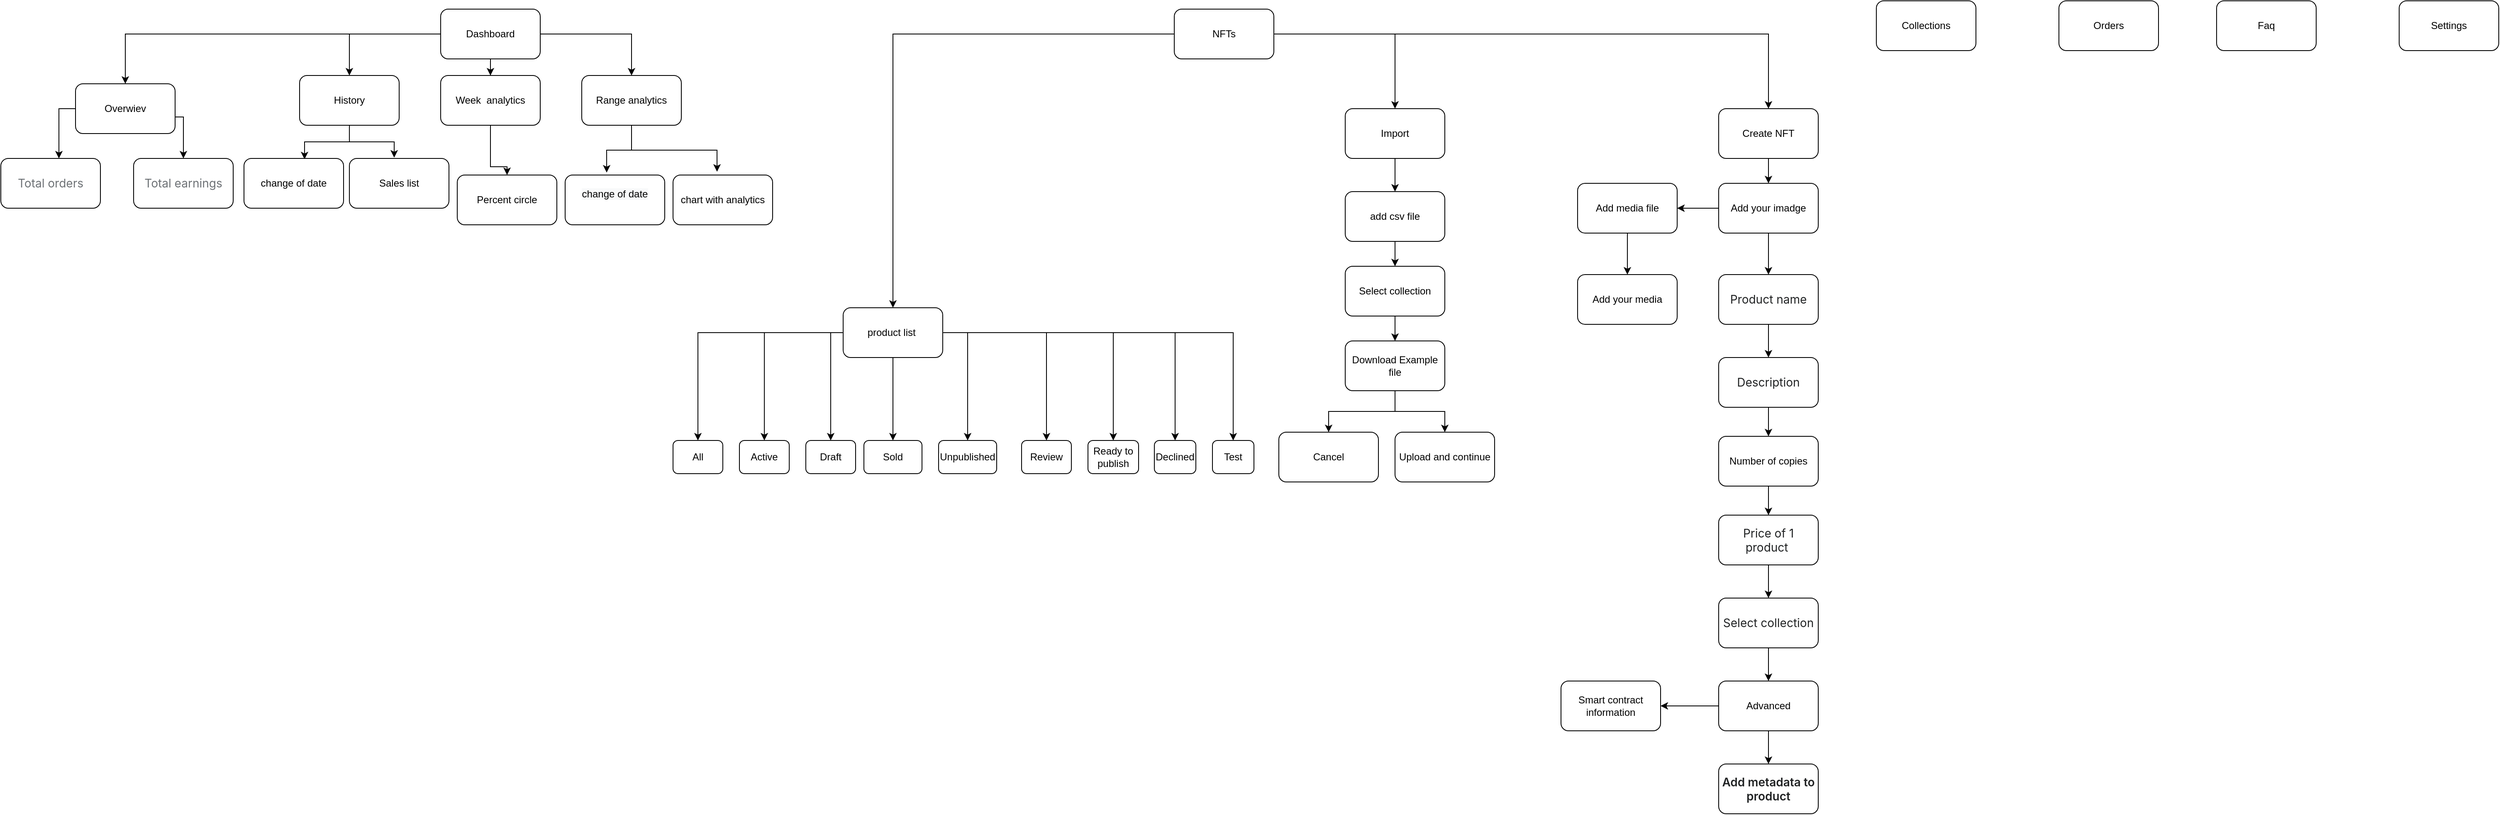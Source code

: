 <mxfile version="20.0.1" type="github">
  <diagram id="7ltqx9PY1bHP_miqw6pg" name="Page-1">
    <mxGraphModel dx="3076" dy="762" grid="1" gridSize="10" guides="1" tooltips="1" connect="1" arrows="1" fold="1" page="1" pageScale="1" pageWidth="827" pageHeight="1169" math="0" shadow="0">
      <root>
        <mxCell id="0" />
        <mxCell id="1" parent="0" />
        <mxCell id="DcGB6tvpKolKgh3uQCdb-18" value="" style="edgeStyle=orthogonalEdgeStyle;rounded=0;orthogonalLoop=1;jettySize=auto;html=1;fontSize=43;" edge="1" parent="1" source="DcGB6tvpKolKgh3uQCdb-1" target="DcGB6tvpKolKgh3uQCdb-17">
          <mxGeometry relative="1" as="geometry" />
        </mxCell>
        <mxCell id="DcGB6tvpKolKgh3uQCdb-20" value="" style="edgeStyle=orthogonalEdgeStyle;rounded=0;orthogonalLoop=1;jettySize=auto;html=1;fontSize=43;" edge="1" parent="1" source="DcGB6tvpKolKgh3uQCdb-1" target="DcGB6tvpKolKgh3uQCdb-19">
          <mxGeometry relative="1" as="geometry" />
        </mxCell>
        <mxCell id="DcGB6tvpKolKgh3uQCdb-22" value="" style="edgeStyle=orthogonalEdgeStyle;rounded=0;orthogonalLoop=1;jettySize=auto;html=1;fontSize=43;" edge="1" parent="1" source="DcGB6tvpKolKgh3uQCdb-1" target="DcGB6tvpKolKgh3uQCdb-21">
          <mxGeometry relative="1" as="geometry" />
        </mxCell>
        <mxCell id="DcGB6tvpKolKgh3uQCdb-24" value="" style="edgeStyle=orthogonalEdgeStyle;rounded=0;orthogonalLoop=1;jettySize=auto;html=1;fontSize=43;" edge="1" parent="1" source="DcGB6tvpKolKgh3uQCdb-1" target="DcGB6tvpKolKgh3uQCdb-23">
          <mxGeometry relative="1" as="geometry" />
        </mxCell>
        <mxCell id="DcGB6tvpKolKgh3uQCdb-1" value="Dashboard" style="rounded=1;whiteSpace=wrap;html=1;" vertex="1" parent="1">
          <mxGeometry x="-590" y="40" width="120" height="60" as="geometry" />
        </mxCell>
        <mxCell id="DcGB6tvpKolKgh3uQCdb-40" value="" style="edgeStyle=orthogonalEdgeStyle;rounded=0;orthogonalLoop=1;jettySize=auto;html=1;fontSize=43;" edge="1" parent="1" source="DcGB6tvpKolKgh3uQCdb-2" target="DcGB6tvpKolKgh3uQCdb-39">
          <mxGeometry relative="1" as="geometry" />
        </mxCell>
        <mxCell id="DcGB6tvpKolKgh3uQCdb-42" value="" style="edgeStyle=orthogonalEdgeStyle;rounded=0;orthogonalLoop=1;jettySize=auto;html=1;fontSize=43;" edge="1" parent="1" source="DcGB6tvpKolKgh3uQCdb-2" target="DcGB6tvpKolKgh3uQCdb-41">
          <mxGeometry relative="1" as="geometry" />
        </mxCell>
        <mxCell id="DcGB6tvpKolKgh3uQCdb-44" value="" style="edgeStyle=orthogonalEdgeStyle;rounded=0;orthogonalLoop=1;jettySize=auto;html=1;fontSize=43;" edge="1" parent="1" source="DcGB6tvpKolKgh3uQCdb-2" target="DcGB6tvpKolKgh3uQCdb-43">
          <mxGeometry relative="1" as="geometry" />
        </mxCell>
        <mxCell id="DcGB6tvpKolKgh3uQCdb-2" value="NFTs" style="whiteSpace=wrap;html=1;rounded=1;" vertex="1" parent="1">
          <mxGeometry x="294" y="40" width="120" height="60" as="geometry" />
        </mxCell>
        <mxCell id="DcGB6tvpKolKgh3uQCdb-4" value="Collections" style="whiteSpace=wrap;html=1;rounded=1;" vertex="1" parent="1">
          <mxGeometry x="1140" y="30" width="120" height="60" as="geometry" />
        </mxCell>
        <mxCell id="DcGB6tvpKolKgh3uQCdb-6" value="Orders" style="whiteSpace=wrap;html=1;rounded=1;" vertex="1" parent="1">
          <mxGeometry x="1360" y="30" width="120" height="60" as="geometry" />
        </mxCell>
        <mxCell id="DcGB6tvpKolKgh3uQCdb-8" value="Faq" style="whiteSpace=wrap;html=1;rounded=1;" vertex="1" parent="1">
          <mxGeometry x="1550" y="30" width="120" height="60" as="geometry" />
        </mxCell>
        <mxCell id="DcGB6tvpKolKgh3uQCdb-10" value="Settings" style="whiteSpace=wrap;html=1;rounded=1;" vertex="1" parent="1">
          <mxGeometry x="1770" y="30" width="120" height="60" as="geometry" />
        </mxCell>
        <mxCell id="DcGB6tvpKolKgh3uQCdb-26" value="" style="edgeStyle=orthogonalEdgeStyle;rounded=0;orthogonalLoop=1;jettySize=auto;html=1;fontSize=43;" edge="1" parent="1" source="DcGB6tvpKolKgh3uQCdb-17">
          <mxGeometry relative="1" as="geometry">
            <mxPoint x="-1050" y="220" as="targetPoint" />
          </mxGeometry>
        </mxCell>
        <mxCell id="DcGB6tvpKolKgh3uQCdb-28" value="" style="edgeStyle=orthogonalEdgeStyle;rounded=0;orthogonalLoop=1;jettySize=auto;html=1;fontSize=43;exitX=1;exitY=0.5;exitDx=0;exitDy=0;" edge="1" parent="1" source="DcGB6tvpKolKgh3uQCdb-17" target="DcGB6tvpKolKgh3uQCdb-27">
          <mxGeometry relative="1" as="geometry">
            <mxPoint x="-900" y="160" as="sourcePoint" />
            <Array as="points">
              <mxPoint x="-910" y="170" />
              <mxPoint x="-900" y="170" />
            </Array>
          </mxGeometry>
        </mxCell>
        <mxCell id="DcGB6tvpKolKgh3uQCdb-17" value="Overwiev" style="whiteSpace=wrap;html=1;rounded=1;" vertex="1" parent="1">
          <mxGeometry x="-1030" y="130" width="120" height="60" as="geometry" />
        </mxCell>
        <mxCell id="DcGB6tvpKolKgh3uQCdb-30" value="" style="edgeStyle=orthogonalEdgeStyle;rounded=0;orthogonalLoop=1;jettySize=auto;html=1;fontSize=43;entryX=0.608;entryY=0.017;entryDx=0;entryDy=0;entryPerimeter=0;" edge="1" parent="1" source="DcGB6tvpKolKgh3uQCdb-19" target="DcGB6tvpKolKgh3uQCdb-29">
          <mxGeometry relative="1" as="geometry">
            <mxPoint x="-710" y="230" as="targetPoint" />
          </mxGeometry>
        </mxCell>
        <mxCell id="DcGB6tvpKolKgh3uQCdb-32" value="" style="edgeStyle=orthogonalEdgeStyle;rounded=0;orthogonalLoop=1;jettySize=auto;html=1;fontSize=43;entryX=0.45;entryY=-0.017;entryDx=0;entryDy=0;entryPerimeter=0;" edge="1" parent="1" source="DcGB6tvpKolKgh3uQCdb-19" target="DcGB6tvpKolKgh3uQCdb-31">
          <mxGeometry relative="1" as="geometry">
            <mxPoint x="-530" y="230" as="targetPoint" />
          </mxGeometry>
        </mxCell>
        <mxCell id="DcGB6tvpKolKgh3uQCdb-19" value="History" style="whiteSpace=wrap;html=1;rounded=1;" vertex="1" parent="1">
          <mxGeometry x="-760" y="120" width="120" height="60" as="geometry" />
        </mxCell>
        <mxCell id="DcGB6tvpKolKgh3uQCdb-34" value="" style="edgeStyle=orthogonalEdgeStyle;rounded=0;orthogonalLoop=1;jettySize=auto;html=1;fontSize=43;entryX=0.5;entryY=0;entryDx=0;entryDy=0;" edge="1" parent="1" source="DcGB6tvpKolKgh3uQCdb-21" target="DcGB6tvpKolKgh3uQCdb-33">
          <mxGeometry relative="1" as="geometry">
            <mxPoint x="-530" y="240" as="targetPoint" />
            <Array as="points">
              <mxPoint x="-530" y="230" />
              <mxPoint x="-510" y="230" />
            </Array>
          </mxGeometry>
        </mxCell>
        <mxCell id="DcGB6tvpKolKgh3uQCdb-21" value="Week&amp;nbsp; analytics" style="whiteSpace=wrap;html=1;rounded=1;" vertex="1" parent="1">
          <mxGeometry x="-590" y="120" width="120" height="60" as="geometry" />
        </mxCell>
        <mxCell id="DcGB6tvpKolKgh3uQCdb-36" value="" style="edgeStyle=orthogonalEdgeStyle;rounded=0;orthogonalLoop=1;jettySize=auto;html=1;fontSize=43;entryX=0.417;entryY=-0.05;entryDx=0;entryDy=0;entryPerimeter=0;" edge="1" parent="1" source="DcGB6tvpKolKgh3uQCdb-23" target="DcGB6tvpKolKgh3uQCdb-35">
          <mxGeometry relative="1" as="geometry">
            <mxPoint x="-410" y="220" as="targetPoint" />
          </mxGeometry>
        </mxCell>
        <mxCell id="DcGB6tvpKolKgh3uQCdb-38" value="" style="edgeStyle=orthogonalEdgeStyle;rounded=0;orthogonalLoop=1;jettySize=auto;html=1;fontSize=43;entryX=0.442;entryY=-0.067;entryDx=0;entryDy=0;entryPerimeter=0;" edge="1" parent="1" source="DcGB6tvpKolKgh3uQCdb-23" target="DcGB6tvpKolKgh3uQCdb-37">
          <mxGeometry relative="1" as="geometry">
            <mxPoint x="-280" y="220" as="targetPoint" />
          </mxGeometry>
        </mxCell>
        <mxCell id="DcGB6tvpKolKgh3uQCdb-23" value="Range analytics" style="whiteSpace=wrap;html=1;rounded=1;" vertex="1" parent="1">
          <mxGeometry x="-420" y="120" width="120" height="60" as="geometry" />
        </mxCell>
        <mxCell id="DcGB6tvpKolKgh3uQCdb-25" value="&lt;span style=&quot;color: rgb(109, 113, 117); font-family: -apple-system, BlinkMacSystemFont, &amp;quot;San Francisco&amp;quot;, &amp;quot;Segoe UI&amp;quot;, Roboto, &amp;quot;Helvetica Neue&amp;quot;, sans-serif; font-size: 14px; text-align: start; background-color: rgb(255, 255, 255);&quot;&gt;Total orders&lt;/span&gt;" style="whiteSpace=wrap;html=1;rounded=1;" vertex="1" parent="1">
          <mxGeometry x="-1120" y="220" width="120" height="60" as="geometry" />
        </mxCell>
        <mxCell id="DcGB6tvpKolKgh3uQCdb-27" value="&lt;span style=&quot;color: rgb(109, 113, 117); font-family: -apple-system, BlinkMacSystemFont, &amp;quot;San Francisco&amp;quot;, &amp;quot;Segoe UI&amp;quot;, Roboto, &amp;quot;Helvetica Neue&amp;quot;, sans-serif; font-size: 14px; text-align: start; background-color: rgb(255, 255, 255);&quot;&gt;Total earnings&lt;/span&gt;" style="whiteSpace=wrap;html=1;rounded=1;" vertex="1" parent="1">
          <mxGeometry x="-960" y="220" width="120" height="60" as="geometry" />
        </mxCell>
        <mxCell id="DcGB6tvpKolKgh3uQCdb-29" value="change of date" style="whiteSpace=wrap;html=1;rounded=1;" vertex="1" parent="1">
          <mxGeometry x="-827" y="220" width="120" height="60" as="geometry" />
        </mxCell>
        <mxCell id="DcGB6tvpKolKgh3uQCdb-31" value="Sales list" style="whiteSpace=wrap;html=1;rounded=1;" vertex="1" parent="1">
          <mxGeometry x="-700" y="220" width="120" height="60" as="geometry" />
        </mxCell>
        <mxCell id="DcGB6tvpKolKgh3uQCdb-33" value="Percent circle" style="whiteSpace=wrap;html=1;rounded=1;" vertex="1" parent="1">
          <mxGeometry x="-570" y="240" width="120" height="60" as="geometry" />
        </mxCell>
        <mxCell id="DcGB6tvpKolKgh3uQCdb-35" value="&#xa;&lt;span style=&quot;color: rgb(0, 0, 0); font-family: Helvetica; font-size: 12px; font-style: normal; font-variant-ligatures: normal; font-variant-caps: normal; font-weight: 400; letter-spacing: normal; orphans: 2; text-align: center; text-indent: 0px; text-transform: none; widows: 2; word-spacing: 0px; -webkit-text-stroke-width: 0px; background-color: rgb(248, 249, 250); text-decoration-thickness: initial; text-decoration-style: initial; text-decoration-color: initial; float: none; display: inline !important;&quot;&gt;change of date&lt;/span&gt;&#xa;&#xa;" style="whiteSpace=wrap;html=1;rounded=1;" vertex="1" parent="1">
          <mxGeometry x="-440" y="240" width="120" height="60" as="geometry" />
        </mxCell>
        <mxCell id="DcGB6tvpKolKgh3uQCdb-37" value="chart with analytics" style="whiteSpace=wrap;html=1;rounded=1;" vertex="1" parent="1">
          <mxGeometry x="-310" y="240" width="120" height="60" as="geometry" />
        </mxCell>
        <mxCell id="DcGB6tvpKolKgh3uQCdb-48" value="" style="edgeStyle=orthogonalEdgeStyle;rounded=0;orthogonalLoop=1;jettySize=auto;html=1;fontSize=43;" edge="1" parent="1" source="DcGB6tvpKolKgh3uQCdb-39" target="DcGB6tvpKolKgh3uQCdb-47">
          <mxGeometry relative="1" as="geometry" />
        </mxCell>
        <mxCell id="DcGB6tvpKolKgh3uQCdb-50" value="" style="edgeStyle=orthogonalEdgeStyle;rounded=0;orthogonalLoop=1;jettySize=auto;html=1;fontSize=43;" edge="1" parent="1" source="DcGB6tvpKolKgh3uQCdb-39" target="DcGB6tvpKolKgh3uQCdb-49">
          <mxGeometry relative="1" as="geometry">
            <Array as="points">
              <mxPoint x="-120" y="430" />
            </Array>
          </mxGeometry>
        </mxCell>
        <mxCell id="DcGB6tvpKolKgh3uQCdb-52" value="" style="edgeStyle=orthogonalEdgeStyle;rounded=0;orthogonalLoop=1;jettySize=auto;html=1;fontSize=43;" edge="1" parent="1" source="DcGB6tvpKolKgh3uQCdb-39" target="DcGB6tvpKolKgh3uQCdb-51">
          <mxGeometry relative="1" as="geometry">
            <Array as="points">
              <mxPoint x="-45" y="490" />
              <mxPoint x="-45" y="490" />
            </Array>
          </mxGeometry>
        </mxCell>
        <mxCell id="DcGB6tvpKolKgh3uQCdb-54" value="" style="edgeStyle=orthogonalEdgeStyle;rounded=0;orthogonalLoop=1;jettySize=auto;html=1;fontSize=43;" edge="1" parent="1" source="DcGB6tvpKolKgh3uQCdb-39" target="DcGB6tvpKolKgh3uQCdb-53">
          <mxGeometry relative="1" as="geometry">
            <Array as="points">
              <mxPoint x="45" y="430" />
            </Array>
          </mxGeometry>
        </mxCell>
        <mxCell id="DcGB6tvpKolKgh3uQCdb-56" value="" style="edgeStyle=orthogonalEdgeStyle;rounded=0;orthogonalLoop=1;jettySize=auto;html=1;fontSize=43;" edge="1" parent="1" source="DcGB6tvpKolKgh3uQCdb-39" target="DcGB6tvpKolKgh3uQCdb-55">
          <mxGeometry relative="1" as="geometry" />
        </mxCell>
        <mxCell id="DcGB6tvpKolKgh3uQCdb-62" value="" style="edgeStyle=orthogonalEdgeStyle;rounded=0;orthogonalLoop=1;jettySize=auto;html=1;fontSize=43;" edge="1" parent="1" source="DcGB6tvpKolKgh3uQCdb-39" target="DcGB6tvpKolKgh3uQCdb-61">
          <mxGeometry relative="1" as="geometry" />
        </mxCell>
        <mxCell id="DcGB6tvpKolKgh3uQCdb-64" value="" style="edgeStyle=orthogonalEdgeStyle;rounded=0;orthogonalLoop=1;jettySize=auto;html=1;fontSize=43;" edge="1" parent="1" source="DcGB6tvpKolKgh3uQCdb-39" target="DcGB6tvpKolKgh3uQCdb-63">
          <mxGeometry relative="1" as="geometry" />
        </mxCell>
        <mxCell id="DcGB6tvpKolKgh3uQCdb-66" value="" style="edgeStyle=orthogonalEdgeStyle;rounded=0;orthogonalLoop=1;jettySize=auto;html=1;fontSize=43;" edge="1" parent="1" source="DcGB6tvpKolKgh3uQCdb-39" target="DcGB6tvpKolKgh3uQCdb-65">
          <mxGeometry relative="1" as="geometry" />
        </mxCell>
        <mxCell id="DcGB6tvpKolKgh3uQCdb-68" value="" style="edgeStyle=orthogonalEdgeStyle;rounded=0;orthogonalLoop=1;jettySize=auto;html=1;fontSize=43;" edge="1" parent="1" source="DcGB6tvpKolKgh3uQCdb-39" target="DcGB6tvpKolKgh3uQCdb-67">
          <mxGeometry relative="1" as="geometry" />
        </mxCell>
        <mxCell id="DcGB6tvpKolKgh3uQCdb-39" value="product list&amp;nbsp;" style="whiteSpace=wrap;html=1;rounded=1;" vertex="1" parent="1">
          <mxGeometry x="-105" y="400" width="120" height="60" as="geometry" />
        </mxCell>
        <mxCell id="DcGB6tvpKolKgh3uQCdb-73" value="" style="edgeStyle=orthogonalEdgeStyle;rounded=0;orthogonalLoop=1;jettySize=auto;html=1;fontSize=43;" edge="1" parent="1" source="DcGB6tvpKolKgh3uQCdb-41" target="DcGB6tvpKolKgh3uQCdb-72">
          <mxGeometry relative="1" as="geometry" />
        </mxCell>
        <mxCell id="DcGB6tvpKolKgh3uQCdb-41" value="Import" style="whiteSpace=wrap;html=1;rounded=1;" vertex="1" parent="1">
          <mxGeometry x="500" y="160" width="120" height="60" as="geometry" />
        </mxCell>
        <mxCell id="DcGB6tvpKolKgh3uQCdb-83" value="" style="edgeStyle=orthogonalEdgeStyle;rounded=0;orthogonalLoop=1;jettySize=auto;html=1;fontSize=43;" edge="1" parent="1" source="DcGB6tvpKolKgh3uQCdb-43" target="DcGB6tvpKolKgh3uQCdb-82">
          <mxGeometry relative="1" as="geometry" />
        </mxCell>
        <mxCell id="DcGB6tvpKolKgh3uQCdb-43" value="Create NFT" style="whiteSpace=wrap;html=1;rounded=1;" vertex="1" parent="1">
          <mxGeometry x="950" y="160" width="120" height="60" as="geometry" />
        </mxCell>
        <mxCell id="DcGB6tvpKolKgh3uQCdb-47" value="Active" style="whiteSpace=wrap;html=1;rounded=1;" vertex="1" parent="1">
          <mxGeometry x="-230" y="560" width="60.06" height="40" as="geometry" />
        </mxCell>
        <mxCell id="DcGB6tvpKolKgh3uQCdb-49" value="Draft" style="whiteSpace=wrap;html=1;rounded=1;" vertex="1" parent="1">
          <mxGeometry x="-150" y="560" width="60" height="40" as="geometry" />
        </mxCell>
        <mxCell id="DcGB6tvpKolKgh3uQCdb-51" value="Sold" style="whiteSpace=wrap;html=1;rounded=1;" vertex="1" parent="1">
          <mxGeometry x="-80" y="560" width="70" height="40" as="geometry" />
        </mxCell>
        <mxCell id="DcGB6tvpKolKgh3uQCdb-53" value="Unpublished" style="whiteSpace=wrap;html=1;rounded=1;" vertex="1" parent="1">
          <mxGeometry x="10" y="560" width="70" height="40" as="geometry" />
        </mxCell>
        <mxCell id="DcGB6tvpKolKgh3uQCdb-55" value="Review" style="whiteSpace=wrap;html=1;rounded=1;" vertex="1" parent="1">
          <mxGeometry x="110" y="560" width="60" height="40" as="geometry" />
        </mxCell>
        <mxCell id="DcGB6tvpKolKgh3uQCdb-61" value="All" style="whiteSpace=wrap;html=1;rounded=1;" vertex="1" parent="1">
          <mxGeometry x="-310" y="560" width="60" height="40" as="geometry" />
        </mxCell>
        <mxCell id="DcGB6tvpKolKgh3uQCdb-63" value="Ready to publish" style="whiteSpace=wrap;html=1;rounded=1;" vertex="1" parent="1">
          <mxGeometry x="190" y="560" width="61" height="40" as="geometry" />
        </mxCell>
        <mxCell id="DcGB6tvpKolKgh3uQCdb-65" value="Declined" style="whiteSpace=wrap;html=1;rounded=1;" vertex="1" parent="1">
          <mxGeometry x="270" y="560" width="50" height="40" as="geometry" />
        </mxCell>
        <mxCell id="DcGB6tvpKolKgh3uQCdb-67" value="Test" style="whiteSpace=wrap;html=1;rounded=1;" vertex="1" parent="1">
          <mxGeometry x="340" y="560" width="50" height="40" as="geometry" />
        </mxCell>
        <mxCell id="DcGB6tvpKolKgh3uQCdb-75" value="" style="edgeStyle=orthogonalEdgeStyle;rounded=0;orthogonalLoop=1;jettySize=auto;html=1;fontSize=43;" edge="1" parent="1" source="DcGB6tvpKolKgh3uQCdb-72" target="DcGB6tvpKolKgh3uQCdb-74">
          <mxGeometry relative="1" as="geometry" />
        </mxCell>
        <mxCell id="DcGB6tvpKolKgh3uQCdb-72" value="add csv file" style="whiteSpace=wrap;html=1;rounded=1;" vertex="1" parent="1">
          <mxGeometry x="500" y="260" width="120" height="60" as="geometry" />
        </mxCell>
        <mxCell id="DcGB6tvpKolKgh3uQCdb-77" value="" style="edgeStyle=orthogonalEdgeStyle;rounded=0;orthogonalLoop=1;jettySize=auto;html=1;fontSize=43;" edge="1" parent="1" source="DcGB6tvpKolKgh3uQCdb-74" target="DcGB6tvpKolKgh3uQCdb-76">
          <mxGeometry relative="1" as="geometry" />
        </mxCell>
        <mxCell id="DcGB6tvpKolKgh3uQCdb-74" value="Select collection" style="whiteSpace=wrap;html=1;rounded=1;" vertex="1" parent="1">
          <mxGeometry x="500" y="350" width="120" height="60" as="geometry" />
        </mxCell>
        <mxCell id="DcGB6tvpKolKgh3uQCdb-79" value="" style="edgeStyle=orthogonalEdgeStyle;rounded=0;orthogonalLoop=1;jettySize=auto;html=1;fontSize=43;" edge="1" parent="1" source="DcGB6tvpKolKgh3uQCdb-76" target="DcGB6tvpKolKgh3uQCdb-78">
          <mxGeometry relative="1" as="geometry" />
        </mxCell>
        <mxCell id="DcGB6tvpKolKgh3uQCdb-81" value="" style="edgeStyle=orthogonalEdgeStyle;rounded=0;orthogonalLoop=1;jettySize=auto;html=1;fontSize=43;" edge="1" parent="1" source="DcGB6tvpKolKgh3uQCdb-76" target="DcGB6tvpKolKgh3uQCdb-80">
          <mxGeometry relative="1" as="geometry" />
        </mxCell>
        <mxCell id="DcGB6tvpKolKgh3uQCdb-76" value="Download Example file" style="whiteSpace=wrap;html=1;rounded=1;" vertex="1" parent="1">
          <mxGeometry x="500" y="440" width="120" height="60" as="geometry" />
        </mxCell>
        <mxCell id="DcGB6tvpKolKgh3uQCdb-78" value="Cancel" style="whiteSpace=wrap;html=1;rounded=1;" vertex="1" parent="1">
          <mxGeometry x="420" y="550" width="120" height="60" as="geometry" />
        </mxCell>
        <mxCell id="DcGB6tvpKolKgh3uQCdb-80" value="Upload and continue" style="whiteSpace=wrap;html=1;rounded=1;" vertex="1" parent="1">
          <mxGeometry x="560" y="550" width="120" height="60" as="geometry" />
        </mxCell>
        <mxCell id="DcGB6tvpKolKgh3uQCdb-85" value="" style="edgeStyle=orthogonalEdgeStyle;rounded=0;orthogonalLoop=1;jettySize=auto;html=1;fontSize=43;" edge="1" parent="1" source="DcGB6tvpKolKgh3uQCdb-82" target="DcGB6tvpKolKgh3uQCdb-84">
          <mxGeometry relative="1" as="geometry" />
        </mxCell>
        <mxCell id="DcGB6tvpKolKgh3uQCdb-89" value="" style="edgeStyle=orthogonalEdgeStyle;rounded=0;orthogonalLoop=1;jettySize=auto;html=1;fontSize=43;" edge="1" parent="1" source="DcGB6tvpKolKgh3uQCdb-82" target="DcGB6tvpKolKgh3uQCdb-88">
          <mxGeometry relative="1" as="geometry" />
        </mxCell>
        <mxCell id="DcGB6tvpKolKgh3uQCdb-82" value="Add your imadge" style="whiteSpace=wrap;html=1;rounded=1;" vertex="1" parent="1">
          <mxGeometry x="950" y="250" width="120" height="60" as="geometry" />
        </mxCell>
        <mxCell id="DcGB6tvpKolKgh3uQCdb-87" value="" style="edgeStyle=orthogonalEdgeStyle;rounded=0;orthogonalLoop=1;jettySize=auto;html=1;fontSize=43;" edge="1" parent="1" source="DcGB6tvpKolKgh3uQCdb-84" target="DcGB6tvpKolKgh3uQCdb-86">
          <mxGeometry relative="1" as="geometry" />
        </mxCell>
        <mxCell id="DcGB6tvpKolKgh3uQCdb-84" value="Add media file" style="whiteSpace=wrap;html=1;rounded=1;" vertex="1" parent="1">
          <mxGeometry x="780" y="250" width="120" height="60" as="geometry" />
        </mxCell>
        <mxCell id="DcGB6tvpKolKgh3uQCdb-86" value="Add your media" style="whiteSpace=wrap;html=1;rounded=1;" vertex="1" parent="1">
          <mxGeometry x="780" y="360" width="120" height="60" as="geometry" />
        </mxCell>
        <mxCell id="DcGB6tvpKolKgh3uQCdb-91" value="" style="edgeStyle=orthogonalEdgeStyle;rounded=0;orthogonalLoop=1;jettySize=auto;html=1;fontSize=43;" edge="1" parent="1" source="DcGB6tvpKolKgh3uQCdb-88" target="DcGB6tvpKolKgh3uQCdb-90">
          <mxGeometry relative="1" as="geometry" />
        </mxCell>
        <mxCell id="DcGB6tvpKolKgh3uQCdb-88" value="&lt;span style=&quot;color: rgb(32, 34, 35); font-family: -apple-system, BlinkMacSystemFont, &amp;quot;San Francisco&amp;quot;, &amp;quot;Segoe UI&amp;quot;, Roboto, &amp;quot;Helvetica Neue&amp;quot;, sans-serif; font-size: 14px; text-align: start; background-color: rgb(255, 255, 255);&quot;&gt;Product name&lt;/span&gt;" style="whiteSpace=wrap;html=1;rounded=1;" vertex="1" parent="1">
          <mxGeometry x="950" y="360" width="120" height="60" as="geometry" />
        </mxCell>
        <mxCell id="DcGB6tvpKolKgh3uQCdb-93" value="" style="edgeStyle=orthogonalEdgeStyle;rounded=0;orthogonalLoop=1;jettySize=auto;html=1;fontSize=43;" edge="1" parent="1" source="DcGB6tvpKolKgh3uQCdb-90" target="DcGB6tvpKolKgh3uQCdb-92">
          <mxGeometry relative="1" as="geometry" />
        </mxCell>
        <mxCell id="DcGB6tvpKolKgh3uQCdb-90" value="&lt;span style=&quot;color: rgb(32, 34, 35); font-family: -apple-system, BlinkMacSystemFont, &amp;quot;San Francisco&amp;quot;, &amp;quot;Segoe UI&amp;quot;, Roboto, &amp;quot;Helvetica Neue&amp;quot;, sans-serif; font-size: 14px; text-align: start; background-color: rgb(255, 255, 255);&quot;&gt;Description&lt;/span&gt;" style="whiteSpace=wrap;html=1;rounded=1;" vertex="1" parent="1">
          <mxGeometry x="950" y="460" width="120" height="60" as="geometry" />
        </mxCell>
        <mxCell id="DcGB6tvpKolKgh3uQCdb-95" value="" style="edgeStyle=orthogonalEdgeStyle;rounded=0;orthogonalLoop=1;jettySize=auto;html=1;fontSize=43;" edge="1" parent="1" source="DcGB6tvpKolKgh3uQCdb-92" target="DcGB6tvpKolKgh3uQCdb-94">
          <mxGeometry relative="1" as="geometry" />
        </mxCell>
        <mxCell id="DcGB6tvpKolKgh3uQCdb-92" value="Number of copies" style="whiteSpace=wrap;html=1;rounded=1;" vertex="1" parent="1">
          <mxGeometry x="950" y="555" width="120" height="60" as="geometry" />
        </mxCell>
        <mxCell id="DcGB6tvpKolKgh3uQCdb-97" value="" style="edgeStyle=orthogonalEdgeStyle;rounded=0;orthogonalLoop=1;jettySize=auto;html=1;fontSize=43;" edge="1" parent="1" source="DcGB6tvpKolKgh3uQCdb-94" target="DcGB6tvpKolKgh3uQCdb-96">
          <mxGeometry relative="1" as="geometry" />
        </mxCell>
        <mxCell id="DcGB6tvpKolKgh3uQCdb-94" value="&lt;span style=&quot;color: rgb(32, 34, 35); font-family: -apple-system, BlinkMacSystemFont, &amp;quot;San Francisco&amp;quot;, &amp;quot;Segoe UI&amp;quot;, Roboto, &amp;quot;Helvetica Neue&amp;quot;, sans-serif; font-size: 14px; text-align: start; background-color: rgb(255, 255, 255);&quot;&gt;Price of 1 product&amp;nbsp;&lt;/span&gt;" style="whiteSpace=wrap;html=1;rounded=1;" vertex="1" parent="1">
          <mxGeometry x="950" y="650" width="120" height="60" as="geometry" />
        </mxCell>
        <mxCell id="DcGB6tvpKolKgh3uQCdb-99" value="" style="edgeStyle=orthogonalEdgeStyle;rounded=0;orthogonalLoop=1;jettySize=auto;html=1;fontSize=43;" edge="1" parent="1" source="DcGB6tvpKolKgh3uQCdb-96" target="DcGB6tvpKolKgh3uQCdb-98">
          <mxGeometry relative="1" as="geometry" />
        </mxCell>
        <mxCell id="DcGB6tvpKolKgh3uQCdb-96" value="&lt;span style=&quot;color: rgb(32, 34, 35); font-family: -apple-system, BlinkMacSystemFont, &amp;quot;San Francisco&amp;quot;, &amp;quot;Segoe UI&amp;quot;, Roboto, &amp;quot;Helvetica Neue&amp;quot;, sans-serif; font-size: 14px; text-align: start; background-color: rgb(255, 255, 255);&quot;&gt;Select collection&lt;/span&gt;" style="whiteSpace=wrap;html=1;rounded=1;" vertex="1" parent="1">
          <mxGeometry x="950" y="750" width="120" height="60" as="geometry" />
        </mxCell>
        <mxCell id="DcGB6tvpKolKgh3uQCdb-103" value="" style="edgeStyle=orthogonalEdgeStyle;rounded=0;orthogonalLoop=1;jettySize=auto;html=1;fontSize=43;" edge="1" parent="1" source="DcGB6tvpKolKgh3uQCdb-98" target="DcGB6tvpKolKgh3uQCdb-102">
          <mxGeometry relative="1" as="geometry" />
        </mxCell>
        <mxCell id="DcGB6tvpKolKgh3uQCdb-107" value="" style="edgeStyle=orthogonalEdgeStyle;rounded=0;orthogonalLoop=1;jettySize=auto;html=1;fontSize=43;" edge="1" parent="1" source="DcGB6tvpKolKgh3uQCdb-98" target="DcGB6tvpKolKgh3uQCdb-106">
          <mxGeometry relative="1" as="geometry" />
        </mxCell>
        <mxCell id="DcGB6tvpKolKgh3uQCdb-98" value="Advanced" style="whiteSpace=wrap;html=1;rounded=1;" vertex="1" parent="1">
          <mxGeometry x="950" y="850" width="120" height="60" as="geometry" />
        </mxCell>
        <mxCell id="DcGB6tvpKolKgh3uQCdb-102" value="Smart contract information" style="whiteSpace=wrap;html=1;rounded=1;" vertex="1" parent="1">
          <mxGeometry x="760" y="850" width="120" height="60" as="geometry" />
        </mxCell>
        <mxCell id="DcGB6tvpKolKgh3uQCdb-106" value="&lt;span style=&quot;color: rgb(32, 34, 35); font-family: -apple-system, BlinkMacSystemFont, &amp;quot;San Francisco&amp;quot;, &amp;quot;Segoe UI&amp;quot;, Roboto, &amp;quot;Helvetica Neue&amp;quot;, sans-serif; font-size: 14px; font-weight: 600; text-align: start; background-color: rgb(255, 255, 255);&quot;&gt;Add metadata to product&lt;/span&gt;" style="whiteSpace=wrap;html=1;rounded=1;" vertex="1" parent="1">
          <mxGeometry x="950" y="950" width="120" height="60" as="geometry" />
        </mxCell>
      </root>
    </mxGraphModel>
  </diagram>
</mxfile>
